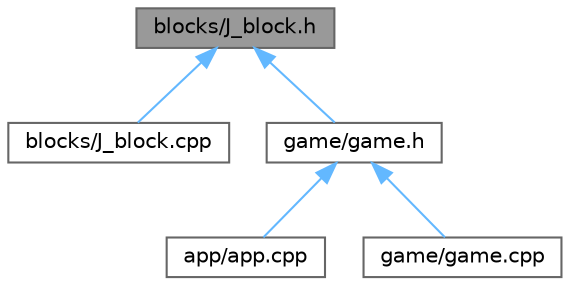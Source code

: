 digraph "blocks/J_block.h"
{
 // INTERACTIVE_SVG=YES
 // LATEX_PDF_SIZE
  bgcolor="transparent";
  edge [fontname=Helvetica,fontsize=10,labelfontname=Helvetica,labelfontsize=10];
  node [fontname=Helvetica,fontsize=10,shape=box,height=0.2,width=0.4];
  Node1 [id="Node000001",label="blocks/J_block.h",height=0.2,width=0.4,color="gray40", fillcolor="grey60", style="filled", fontcolor="black",tooltip=" "];
  Node1 -> Node2 [id="edge1_Node000001_Node000002",dir="back",color="steelblue1",style="solid",tooltip=" "];
  Node2 [id="Node000002",label="blocks/J_block.cpp",height=0.2,width=0.4,color="grey40", fillcolor="white", style="filled",URL="$_j__block_8cpp.html",tooltip=" "];
  Node1 -> Node3 [id="edge2_Node000001_Node000003",dir="back",color="steelblue1",style="solid",tooltip=" "];
  Node3 [id="Node000003",label="game/game.h",height=0.2,width=0.4,color="grey40", fillcolor="white", style="filled",URL="$game_8h.html",tooltip=" "];
  Node3 -> Node4 [id="edge3_Node000003_Node000004",dir="back",color="steelblue1",style="solid",tooltip=" "];
  Node4 [id="Node000004",label="app/app.cpp",height=0.2,width=0.4,color="grey40", fillcolor="white", style="filled",URL="$app_8cpp.html",tooltip=" "];
  Node3 -> Node5 [id="edge4_Node000003_Node000005",dir="back",color="steelblue1",style="solid",tooltip=" "];
  Node5 [id="Node000005",label="game/game.cpp",height=0.2,width=0.4,color="grey40", fillcolor="white", style="filled",URL="$game_8cpp.html",tooltip="Triển khai lớp Game - trung tâm xử lý logic chính cho trò chơi Tetris."];
}
